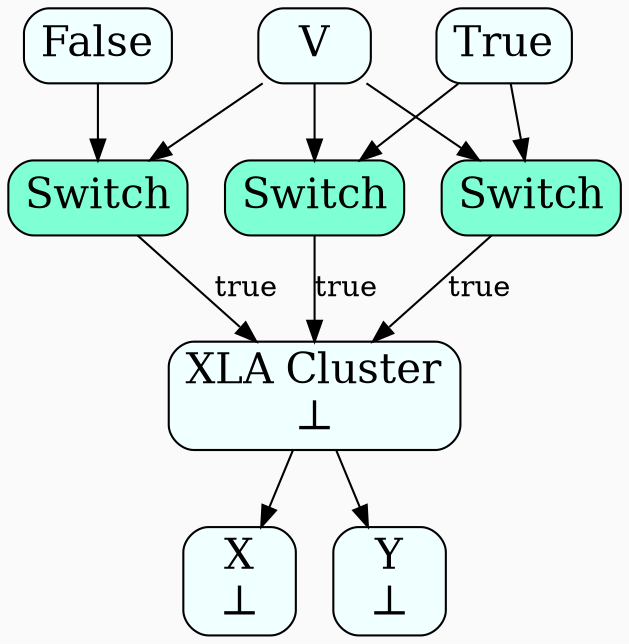 digraph {
  graph[bgcolor=gray98,compound=true]
  node[fontsize=20,shape=box,fillcolor=azure, style="filled,rounded"]

  False -> Switch0
  True -> Switch1
  True -> Switch2
  
  Switch0[fillcolor=aquamarine,label="Switch"]
  Switch1[fillcolor=aquamarine,label="Switch"]
  Switch2[fillcolor=aquamarine,label="Switch"]

  XLA[label="XLA Cluster\n⊥"]
  X[label="X\n⊥"]
  Y[label="Y\n⊥"]

  V -> Switch0
  V -> Switch1
  V -> Switch2

  Switch0 -> XLA[label="true"]
  Switch1 -> XLA[label="true"]
  Switch2 -> XLA[label="true"]
  XLA -> X
  XLA -> Y
}
